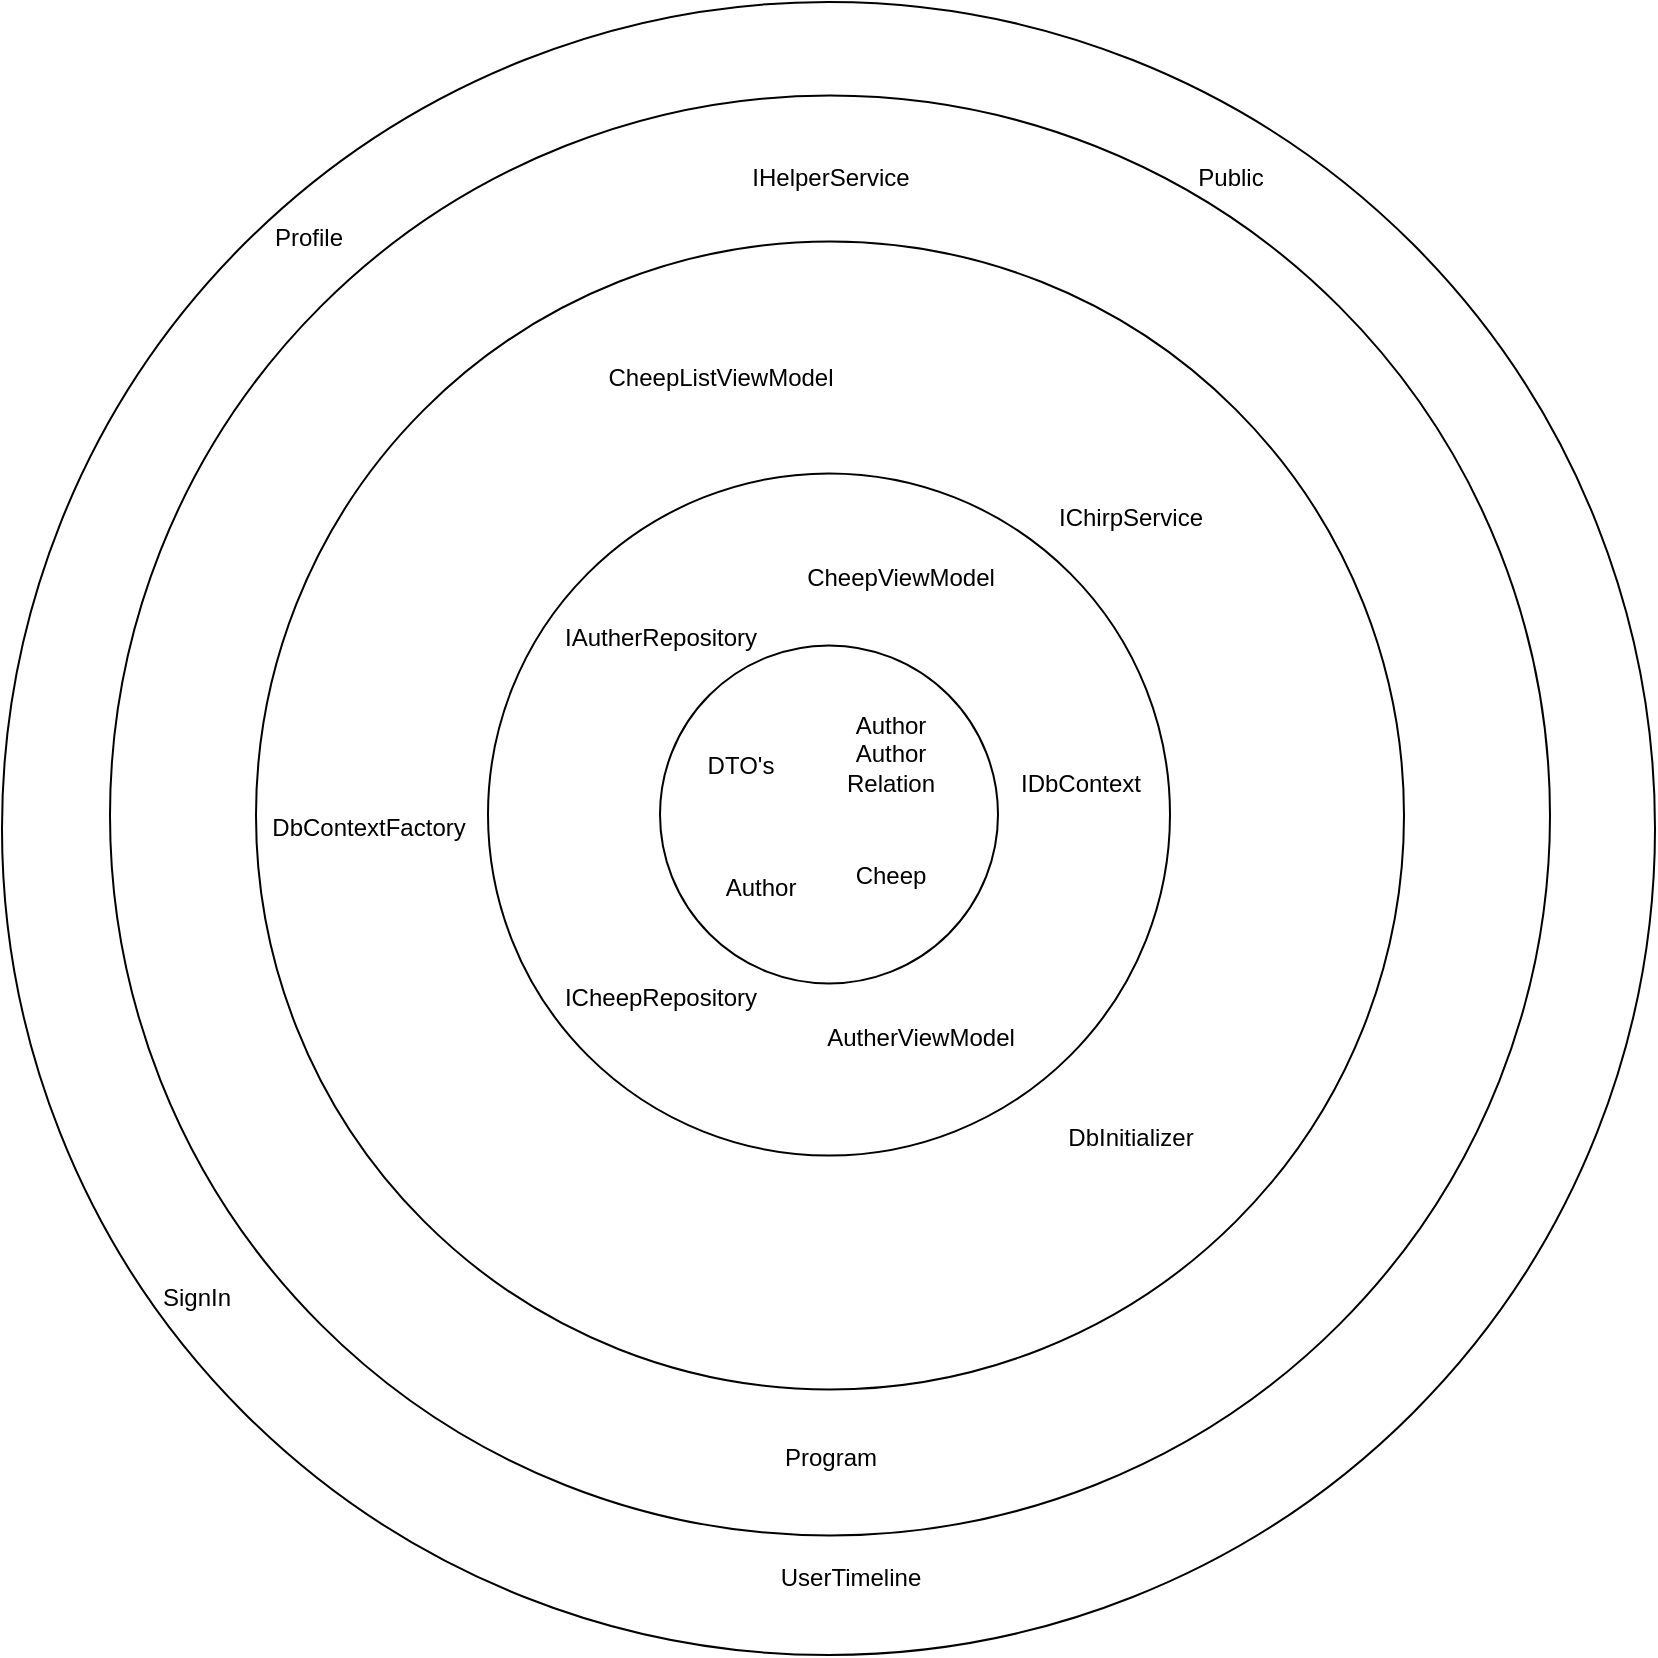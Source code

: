 <mxfile version="22.1.11" type="github">
  <diagram name="Side-1" id="Ihc9DfjEV_byq9RWMX_3">
    <mxGraphModel dx="1434" dy="782" grid="1" gridSize="10" guides="1" tooltips="1" connect="1" arrows="1" fold="1" page="1" pageScale="1" pageWidth="1169" pageHeight="827" math="0" shadow="0">
      <root>
        <mxCell id="0" />
        <mxCell id="1" parent="0" />
        <mxCell id="_AhYNdhhBal5mI2SmO9R-18" value="" style="ellipse;whiteSpace=wrap;html=1;aspect=fixed;" vertex="1" parent="1">
          <mxGeometry x="171" width="826.5" height="826.5" as="geometry" />
        </mxCell>
        <mxCell id="_AhYNdhhBal5mI2SmO9R-15" value="" style="ellipse;whiteSpace=wrap;html=1;aspect=fixed;" vertex="1" parent="1">
          <mxGeometry x="225" y="46.75" width="720" height="720" as="geometry" />
        </mxCell>
        <mxCell id="_AhYNdhhBal5mI2SmO9R-11" value="" style="ellipse;whiteSpace=wrap;html=1;aspect=fixed;" vertex="1" parent="1">
          <mxGeometry x="298" y="119.75" width="574" height="574" as="geometry" />
        </mxCell>
        <mxCell id="_AhYNdhhBal5mI2SmO9R-2" value="" style="ellipse;whiteSpace=wrap;html=1;aspect=fixed;" vertex="1" parent="1">
          <mxGeometry x="414" y="235.75" width="341" height="341" as="geometry" />
        </mxCell>
        <mxCell id="_AhYNdhhBal5mI2SmO9R-1" value="" style="ellipse;whiteSpace=wrap;html=1;aspect=fixed;" vertex="1" parent="1">
          <mxGeometry x="500" y="321.75" width="169" height="169" as="geometry" />
        </mxCell>
        <mxCell id="_AhYNdhhBal5mI2SmO9R-4" value="IAutherRepository" style="text;html=1;align=center;verticalAlign=middle;resizable=0;points=[];autosize=1;strokeColor=none;fillColor=none;" vertex="1" parent="1">
          <mxGeometry x="440" y="302.75" width="120" height="30" as="geometry" />
        </mxCell>
        <mxCell id="_AhYNdhhBal5mI2SmO9R-5" value="ICheepRepository" style="text;html=1;align=center;verticalAlign=middle;resizable=0;points=[];autosize=1;strokeColor=none;fillColor=none;" vertex="1" parent="1">
          <mxGeometry x="440" y="482.75" width="120" height="30" as="geometry" />
        </mxCell>
        <mxCell id="_AhYNdhhBal5mI2SmO9R-6" value="IDbContext" style="text;html=1;align=center;verticalAlign=middle;resizable=0;points=[];autosize=1;strokeColor=none;fillColor=none;" vertex="1" parent="1">
          <mxGeometry x="670" y="375.75" width="80" height="30" as="geometry" />
        </mxCell>
        <mxCell id="_AhYNdhhBal5mI2SmO9R-7" value="DTO&#39;s" style="text;html=1;align=center;verticalAlign=middle;resizable=0;points=[];autosize=1;strokeColor=none;fillColor=none;" vertex="1" parent="1">
          <mxGeometry x="510" y="366.75" width="60" height="30" as="geometry" />
        </mxCell>
        <mxCell id="_AhYNdhhBal5mI2SmO9R-8" value="Author" style="text;html=1;align=center;verticalAlign=middle;resizable=0;points=[];autosize=1;strokeColor=none;fillColor=none;" vertex="1" parent="1">
          <mxGeometry x="520" y="428.25" width="60" height="30" as="geometry" />
        </mxCell>
        <mxCell id="_AhYNdhhBal5mI2SmO9R-9" value="Cheep" style="text;html=1;align=center;verticalAlign=middle;resizable=0;points=[];autosize=1;strokeColor=none;fillColor=none;" vertex="1" parent="1">
          <mxGeometry x="585" y="421.75" width="60" height="30" as="geometry" />
        </mxCell>
        <mxCell id="_AhYNdhhBal5mI2SmO9R-10" value="Author&lt;br&gt;Author&lt;br&gt;Relation" style="text;html=1;align=center;verticalAlign=middle;resizable=0;points=[];autosize=1;strokeColor=none;fillColor=none;" vertex="1" parent="1">
          <mxGeometry x="580" y="345.75" width="70" height="60" as="geometry" />
        </mxCell>
        <mxCell id="_AhYNdhhBal5mI2SmO9R-12" value="IChirpService" style="text;html=1;align=center;verticalAlign=middle;resizable=0;points=[];autosize=1;strokeColor=none;fillColor=none;" vertex="1" parent="1">
          <mxGeometry x="685" y="242.75" width="100" height="30" as="geometry" />
        </mxCell>
        <mxCell id="_AhYNdhhBal5mI2SmO9R-13" value="DbContextFactory" style="text;html=1;align=center;verticalAlign=middle;resizable=0;points=[];autosize=1;strokeColor=none;fillColor=none;" vertex="1" parent="1">
          <mxGeometry x="294" y="398.25" width="120" height="30" as="geometry" />
        </mxCell>
        <mxCell id="_AhYNdhhBal5mI2SmO9R-14" value="DbInitializer" style="text;html=1;align=center;verticalAlign=middle;resizable=0;points=[];autosize=1;strokeColor=none;fillColor=none;" vertex="1" parent="1">
          <mxGeometry x="690" y="552.75" width="90" height="30" as="geometry" />
        </mxCell>
        <mxCell id="_AhYNdhhBal5mI2SmO9R-16" value="Program" style="text;html=1;align=center;verticalAlign=middle;resizable=0;points=[];autosize=1;strokeColor=none;fillColor=none;" vertex="1" parent="1">
          <mxGeometry x="550" y="712.75" width="70" height="30" as="geometry" />
        </mxCell>
        <mxCell id="_AhYNdhhBal5mI2SmO9R-17" value="IHelperService" style="text;html=1;align=center;verticalAlign=middle;resizable=0;points=[];autosize=1;strokeColor=none;fillColor=none;" vertex="1" parent="1">
          <mxGeometry x="535" y="72.75" width="100" height="30" as="geometry" />
        </mxCell>
        <mxCell id="_AhYNdhhBal5mI2SmO9R-19" value="CheepViewModel" style="text;html=1;align=center;verticalAlign=middle;resizable=0;points=[];autosize=1;strokeColor=none;fillColor=none;" vertex="1" parent="1">
          <mxGeometry x="560" y="272.75" width="120" height="30" as="geometry" />
        </mxCell>
        <mxCell id="_AhYNdhhBal5mI2SmO9R-20" value="AutherViewModel" style="text;html=1;align=center;verticalAlign=middle;resizable=0;points=[];autosize=1;strokeColor=none;fillColor=none;" vertex="1" parent="1">
          <mxGeometry x="570" y="502.75" width="120" height="30" as="geometry" />
        </mxCell>
        <mxCell id="_AhYNdhhBal5mI2SmO9R-21" value="CheepListViewModel" style="text;html=1;align=center;verticalAlign=middle;resizable=0;points=[];autosize=1;strokeColor=none;fillColor=none;" vertex="1" parent="1">
          <mxGeometry x="460" y="172.75" width="140" height="30" as="geometry" />
        </mxCell>
        <mxCell id="_AhYNdhhBal5mI2SmO9R-22" value="Public" style="text;html=1;align=center;verticalAlign=middle;resizable=0;points=[];autosize=1;strokeColor=none;fillColor=none;" vertex="1" parent="1">
          <mxGeometry x="755" y="72.75" width="60" height="30" as="geometry" />
        </mxCell>
        <mxCell id="_AhYNdhhBal5mI2SmO9R-23" value="UserTimeline" style="text;html=1;align=center;verticalAlign=middle;resizable=0;points=[];autosize=1;strokeColor=none;fillColor=none;" vertex="1" parent="1">
          <mxGeometry x="550" y="772.75" width="90" height="30" as="geometry" />
        </mxCell>
        <mxCell id="_AhYNdhhBal5mI2SmO9R-24" value="Profile" style="text;html=1;align=center;verticalAlign=middle;resizable=0;points=[];autosize=1;strokeColor=none;fillColor=none;" vertex="1" parent="1">
          <mxGeometry x="294" y="102.75" width="60" height="30" as="geometry" />
        </mxCell>
        <mxCell id="_AhYNdhhBal5mI2SmO9R-25" value="SignIn" style="text;html=1;align=center;verticalAlign=middle;resizable=0;points=[];autosize=1;strokeColor=none;fillColor=none;" vertex="1" parent="1">
          <mxGeometry x="238" y="632.75" width="60" height="30" as="geometry" />
        </mxCell>
      </root>
    </mxGraphModel>
  </diagram>
</mxfile>
